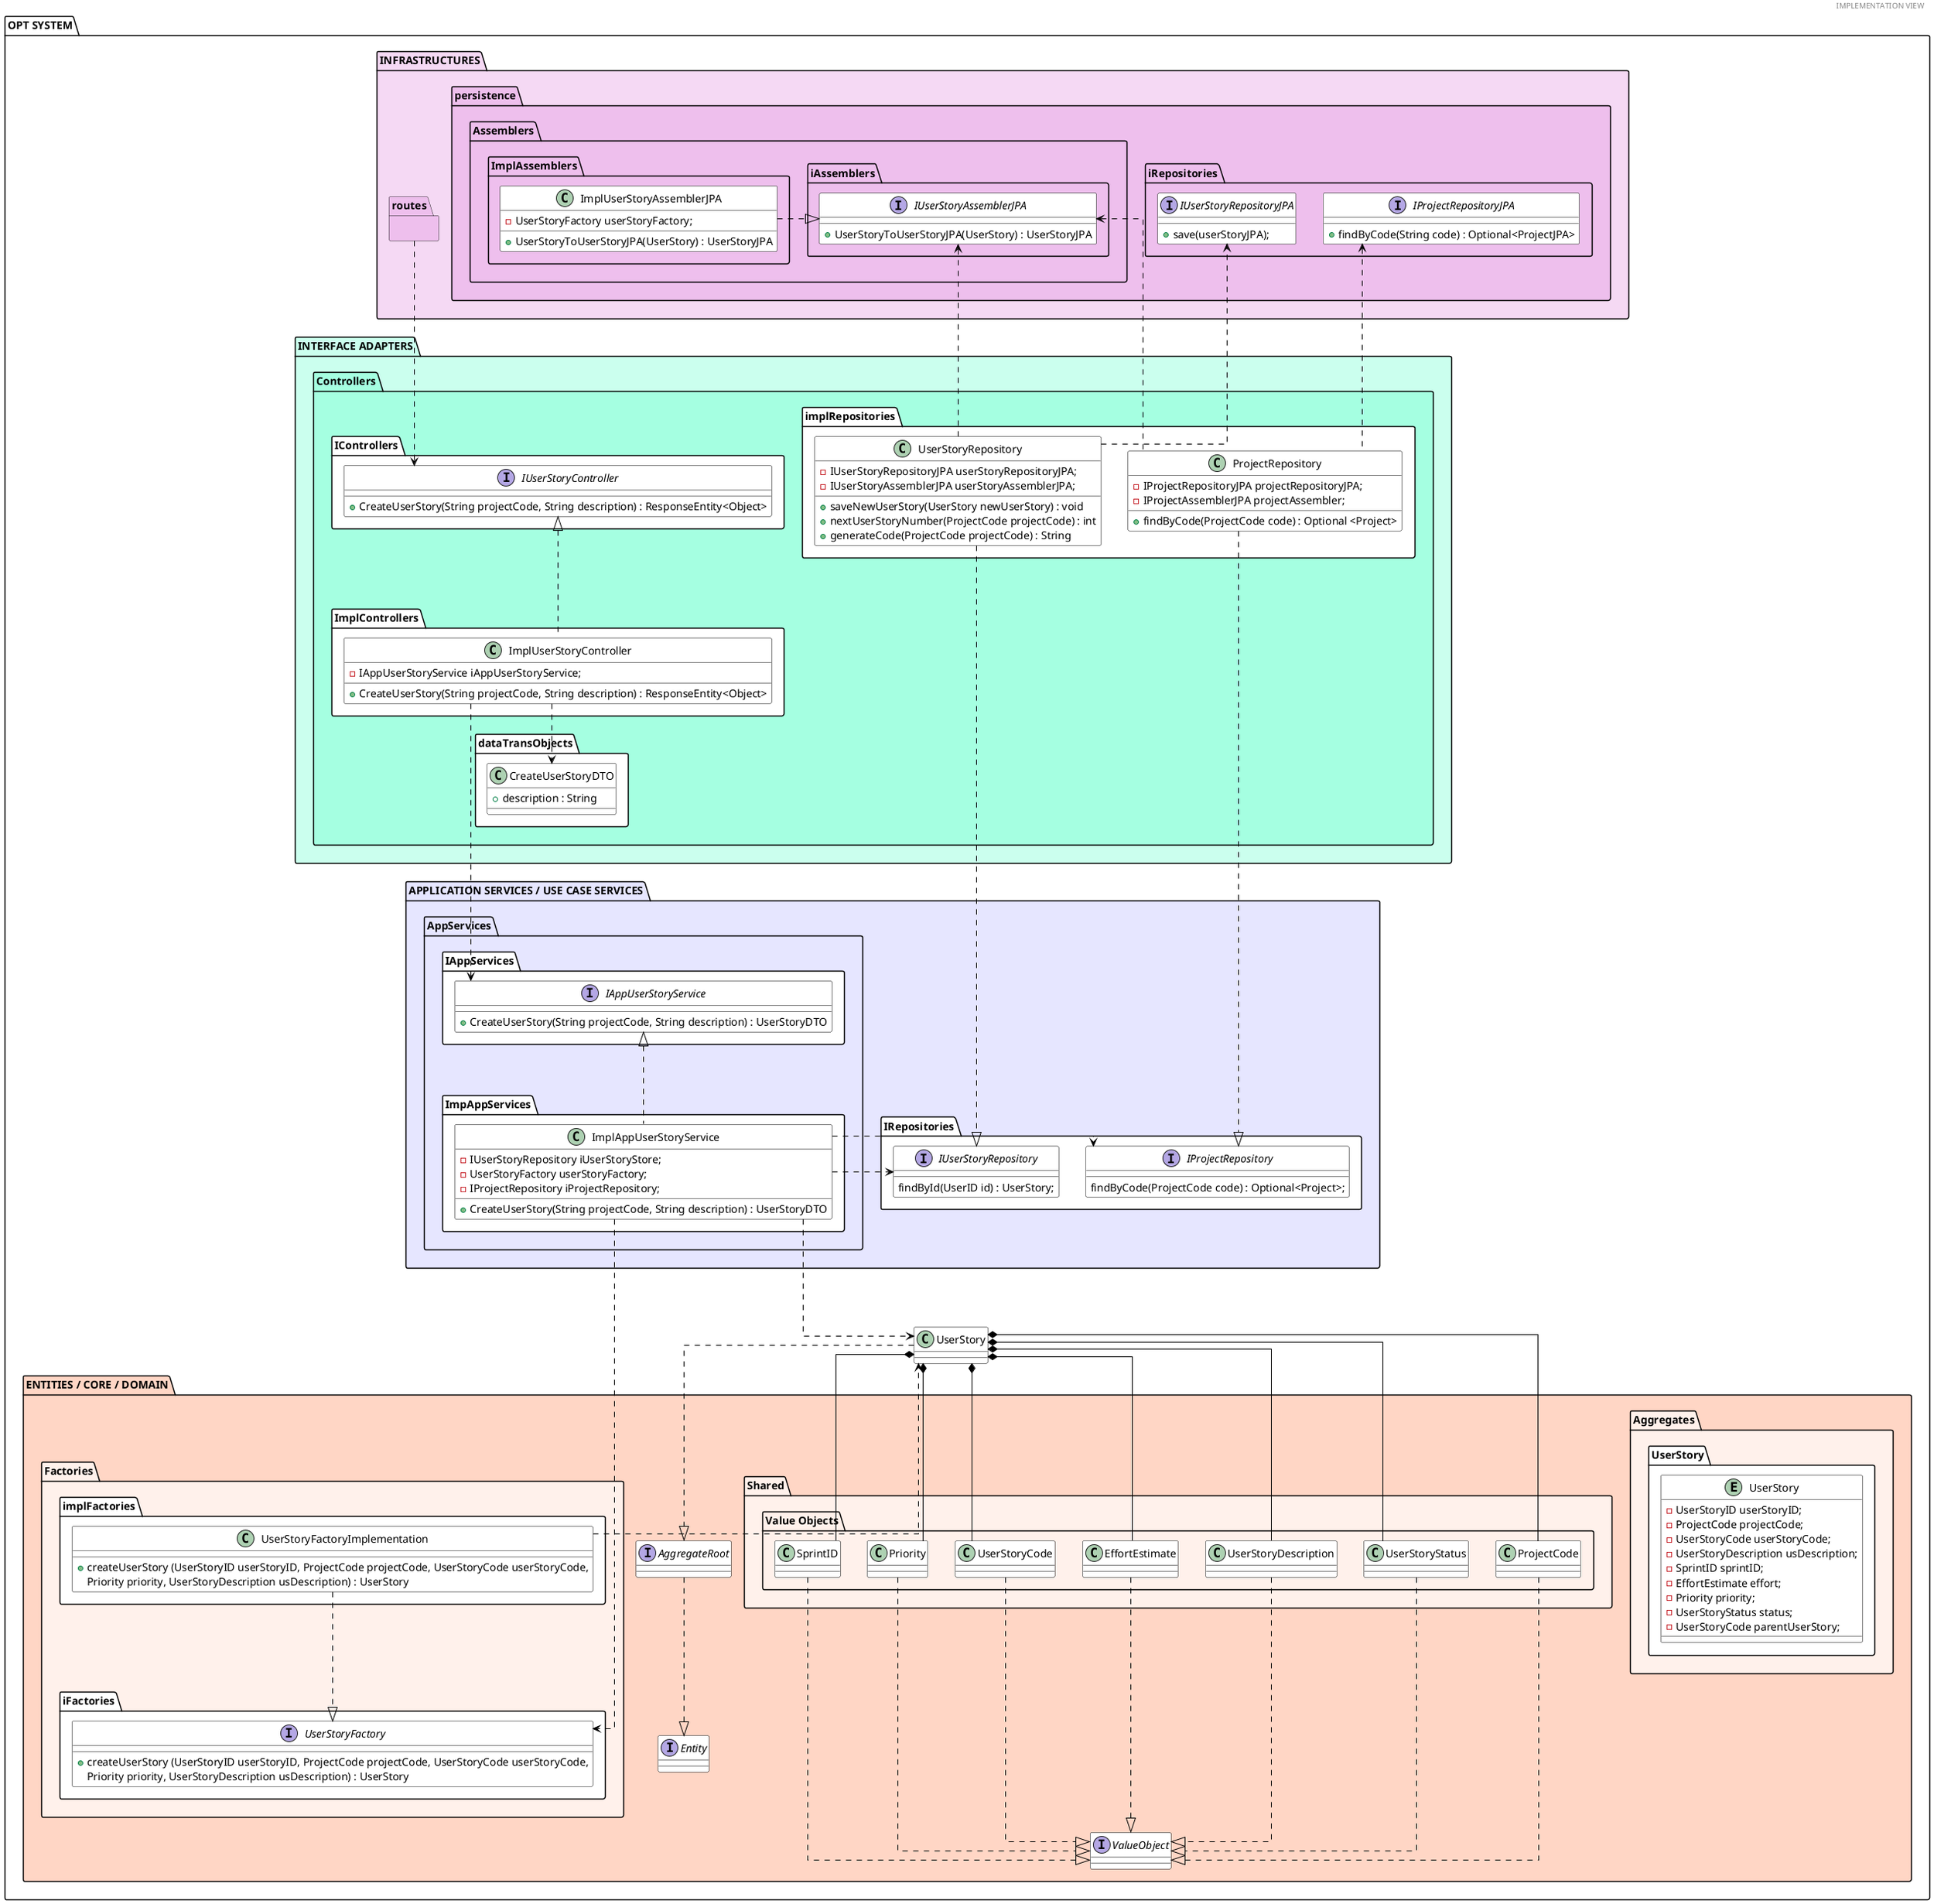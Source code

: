 @startuml
'https://plantuml.com/class-diagram

header IMPLEMENTATION VIEW

top to bottom direction
skinparam linetype ortho

skinparam class {
BackgroundColor #white
ArrowColor #black
BorderColor #black

}

folder "OPT SYSTEM" {

    folder "INFRASTRUCTURES" %lighten("orchid", 40) {
        package persistence %lighten("orchid", 30){
            package iRepositories %lighten("orchid", 30) {
            interface IUserStoryRepositoryJPA #white{
            +save(userStoryJPA);
            }
            interface IProjectRepositoryJPA #white{
            +findByCode(String code) : Optional<ProjectJPA>
            }
           }


             package Assemblers {

             package iAssemblers {

             interface IUserStoryAssemblerJPA {
               + UserStoryToUserStoryJPA(UserStory) : UserStoryJPA
             }
         }
             package ImplAssemblers {
             class ImplUserStoryAssemblerJPA {
               - UserStoryFactory userStoryFactory;
               + UserStoryToUserStoryJPA(UserStory) : UserStoryJPA
            }

          }


        }


     }
        package routes %lighten("orchid", 30) {}
    }

    folder "INTERFACE ADAPTERS" %lighten("aquamarine", 20){

        package "Controllers" %lighten("aquamarine", 10){
            package "IControllers" #white {
                interface  IUserStoryController {
                + CreateUserStory(String projectCode, String description) : ResponseEntity<Object>
                }
            }
            package "ImplControllers" #white{
                class ImplUserStoryController {
                - IAppUserStoryService iAppUserStoryService;
                + CreateUserStory(String projectCode, String description) : ResponseEntity<Object>
                }
            }
            package implRepositories #white {
                class UserStoryRepository{
                - IUserStoryRepositoryJPA userStoryRepositoryJPA;
                - IUserStoryAssemblerJPA userStoryAssemblerJPA;
                + saveNewUserStory(UserStory newUserStory) : void
                + nextUserStoryNumber(ProjectCode projectCode) : int
                + generateCode(ProjectCode projectCode) : String
                }

                class ProjectRepository{
                                - IProjectRepositoryJPA projectRepositoryJPA;
                                - IProjectAssemblerJPA projectAssembler;
                                + findByCode(ProjectCode code) : Optional <Project>
                                 }

            }
            package dataTransObjects #white{
                class CreateUserStoryDTO {
                + description : String
                }
            }
        }
    }

    folder "APPLICATION SERVICES / USE CASE SERVICES" %lighten("blue", 90){

        package "AppServices"{
            package "IAppServices" #white {
                interface IAppUserStoryService {
                + CreateUserStory(String projectCode, String description) : UserStoryDTO
                }
            }

            package "ImpAppServices" #white{
                class ImplAppUserStoryService{
                - IUserStoryRepository iUserStoryStore;
                - UserStoryFactory userStoryFactory;
                 - IProjectRepository iProjectRepository;
                + CreateUserStory(String projectCode, String description) : UserStoryDTO
                }
            }
        }

        package "IRepositories" #white{
            interface IUserStoryRepository{
             findById(UserID id) : UserStory;
            }
              interface IProjectRepository{
                         findByCode(ProjectCode code) : Optional<Project>;
                        }
            }

        }

    folder "ENTITIES / CORE / DOMAIN" %lighten("lightsalmon", 20){

        package "Aggregates" %lighten("lightsalmon", 30) {
            package UserStory #white {
                entity UserStory{
                - UserStoryID userStoryID;
                - ProjectCode projectCode;
                - UserStoryCode userStoryCode;
                - UserStoryDescription usDescription;
                - SprintID sprintID;
                - EffortEstimate effort;
                - Priority priority;
                - UserStoryStatus status;
                - UserStoryCode parentUserStory;
               }
            }
        }

         package "Shared" %lighten("lightsalmon", 30){
                    package "Value Objects" %lighten("lightsalmon", 30){

                         class ProjectCode #white{
                         }
                         class UserStoryCode #white{
                                          }
                         class UserStoryDescription #white{
                                                                            }
                         class SprintID #white{
                                                                            }
                         class EffortEstimate #white{
                                                                            }
                         class Priority #white{
                                                                            }
                         class UserStoryStatus #white{
                                                                            }
                    }
                }

        package "Factories" %lighten("lightsalmon", 30) {
               package iFactories #white {
                 interface UserStoryFactory #white {
                    + createUserStory (UserStoryID userStoryID, ProjectCode projectCode, UserStoryCode userStoryCode,
                    Priority priority, UserStoryDescription usDescription) : UserStory
                    }
                    }

              package implFactories  #white {
                 class UserStoryFactoryImplementation #white {
                    + createUserStory (UserStoryID userStoryID, ProjectCode projectCode, UserStoryCode userStoryCode,
                      Priority priority, UserStoryDescription usDescription) : UserStory
                   }
                }
}
        interface Entity #white
        interface AggregateRoot #white
        interface ValueObject #white



    }



routes...> IUserStoryController

IUserStoryController <|... ImplUserStoryController

ImplUserStoryController ..> CreateUserStoryDTO

UserStoryRepository ..|> IUserStoryRepository
ProjectRepository ..|> IProjectRepository

ImplUserStoryController ...> IAppUserStoryService

IAppUserStoryService <|... ImplAppUserStoryService

ImplAppUserStoryService ...> UserStory

ImplAppUserStoryService .> IUserStoryRepository

ImplAppUserStoryService .> IProjectRepository

ImplAppUserStoryService .> UserStoryFactory

UserStoryFactoryImplementation ..|> UserStoryFactory

UserStoryFactoryImplementation ..right> UserStory

ImplUserStoryAssemblerJPA .|> IUserStoryAssemblerJPA

UserStoryRepository...>  IUserStoryAssemblerJPA

UserStoryRepository...>  IUserStoryRepositoryJPA

ProjectRepository...up>  IProjectRepositoryJPA


ProjectRepository ..up> IUserStoryAssemblerJPA





UserStory *--down SprintID

UserStory *-down Priority

UserStory *-down UserStoryCode

UserStory *-down EffortEstimate

UserStory *-down UserStoryDescription

UserStory *-down UserStoryStatus

UserStory *-down ProjectCode

UserStory ..|> AggregateRoot

AggregateRoot ..|> Entity

SprintID...|> ValueObject

Priority...|> ValueObject

UserStoryCode...|> ValueObject

EffortEstimate...|> ValueObject

UserStoryDescription...|> ValueObject

UserStoryStatus...|> ValueObject

ProjectCode...|> ValueObject


@enduml

